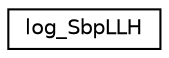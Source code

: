 digraph "Graphical Class Hierarchy"
{
 // INTERACTIVE_SVG=YES
  edge [fontname="Helvetica",fontsize="10",labelfontname="Helvetica",labelfontsize="10"];
  node [fontname="Helvetica",fontsize="10",shape=record];
  rankdir="LR";
  Node1 [label="log_SbpLLH",height=0.2,width=0.4,color="black", fillcolor="white", style="filled",URL="$structlog__SbpLLH.html"];
}

